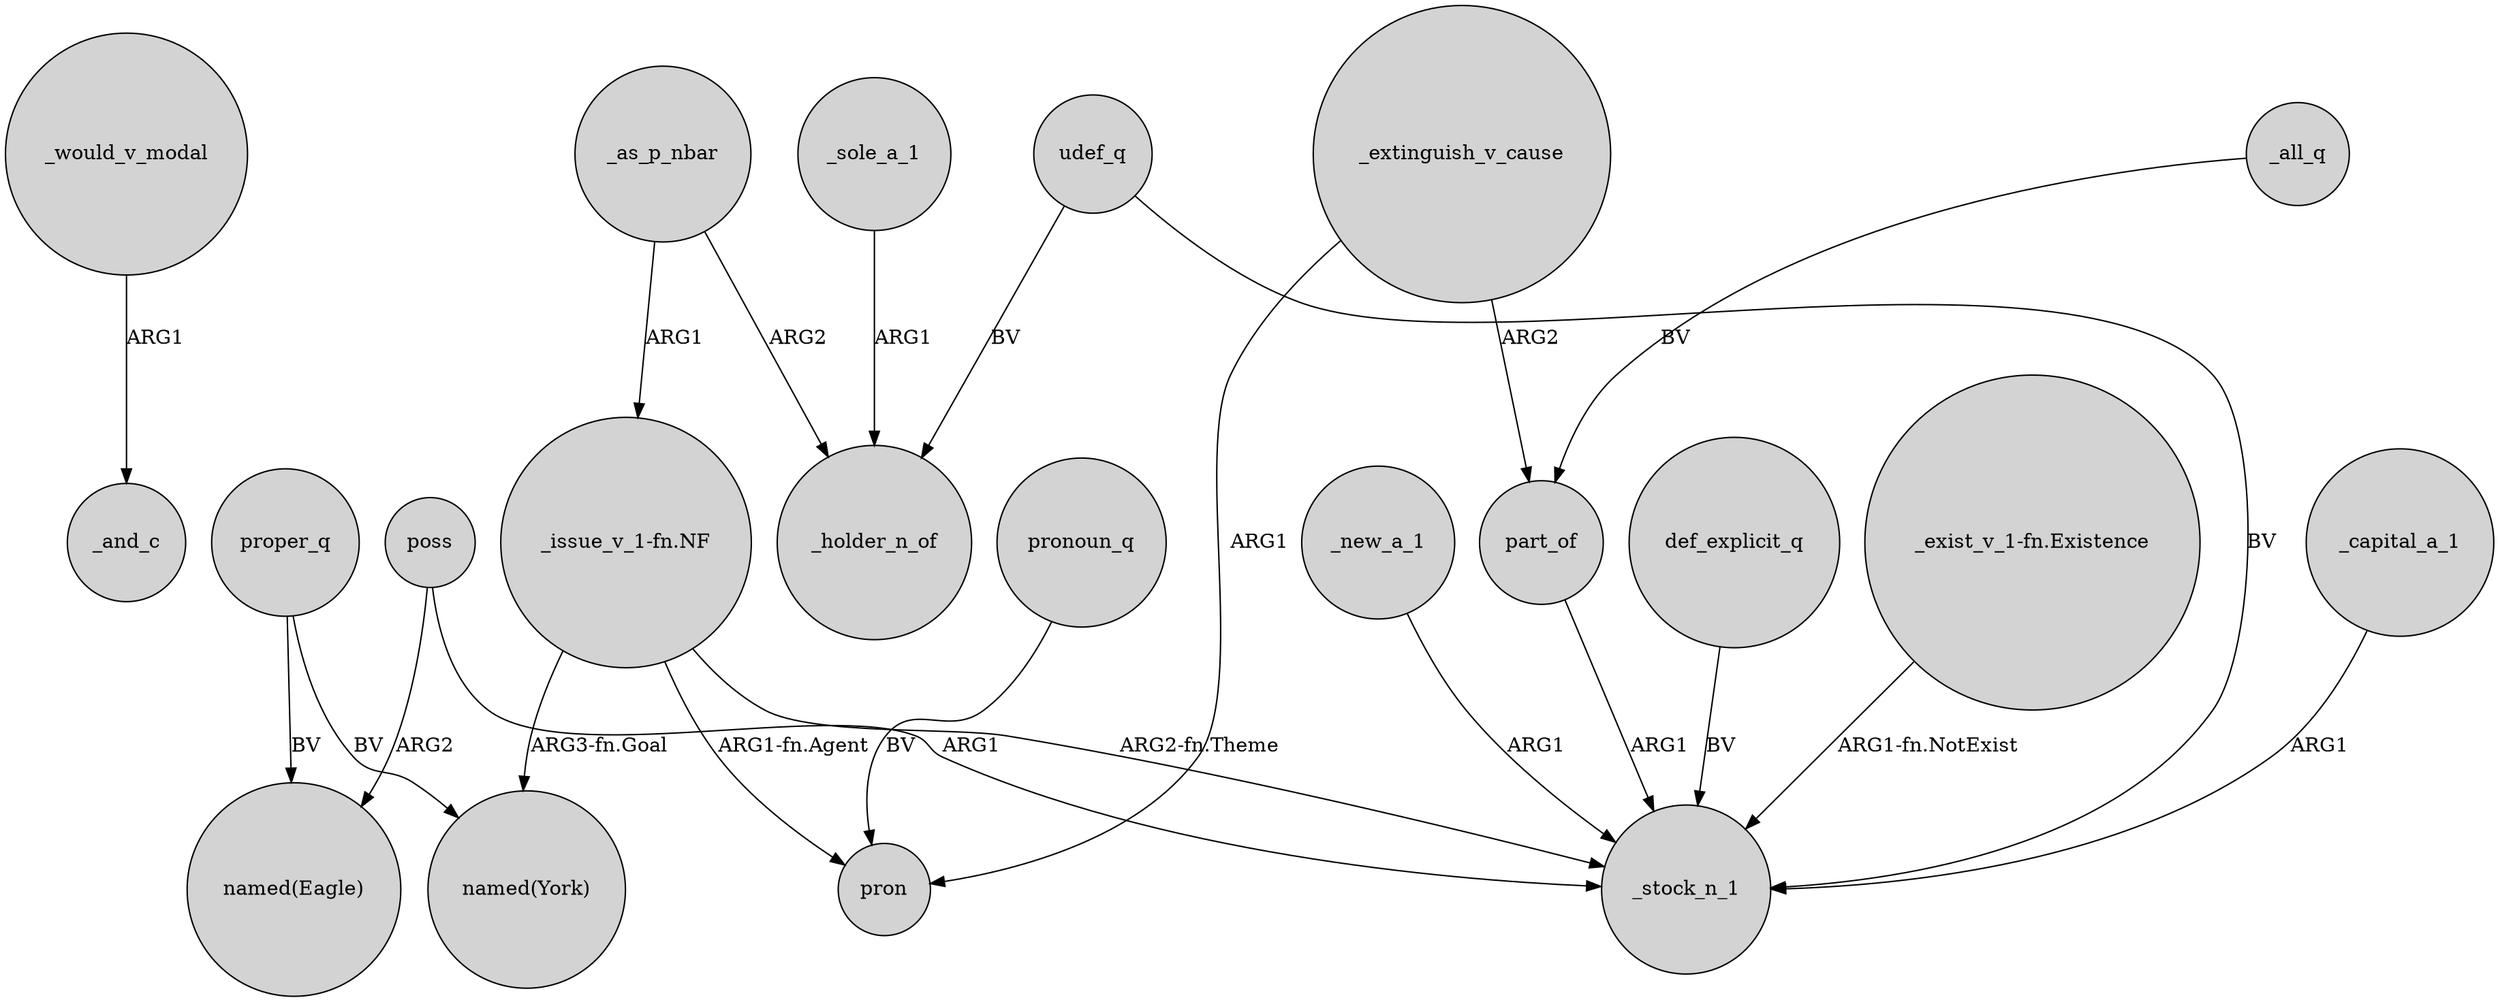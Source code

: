 digraph {
	node [shape=circle style=filled]
	_would_v_modal -> _and_c [label=ARG1]
	proper_q -> "named(Eagle)" [label=BV]
	poss -> "named(Eagle)" [label=ARG2]
	_all_q -> part_of [label=BV]
	part_of -> _stock_n_1 [label=ARG1]
	_capital_a_1 -> _stock_n_1 [label=ARG1]
	_new_a_1 -> _stock_n_1 [label=ARG1]
	_extinguish_v_cause -> pron [label=ARG1]
	poss -> _stock_n_1 [label=ARG1]
	_as_p_nbar -> "_issue_v_1-fn.NF" [label=ARG1]
	def_explicit_q -> _stock_n_1 [label=BV]
	"_issue_v_1-fn.NF" -> pron [label="ARG1-fn.Agent"]
	pronoun_q -> pron [label=BV]
	udef_q -> _stock_n_1 [label=BV]
	"_issue_v_1-fn.NF" -> _stock_n_1 [label="ARG2-fn.Theme"]
	udef_q -> _holder_n_of [label=BV]
	_as_p_nbar -> _holder_n_of [label=ARG2]
	"_exist_v_1-fn.Existence" -> _stock_n_1 [label="ARG1-fn.NotExist"]
	_extinguish_v_cause -> part_of [label=ARG2]
	proper_q -> "named(York)" [label=BV]
	_sole_a_1 -> _holder_n_of [label=ARG1]
	"_issue_v_1-fn.NF" -> "named(York)" [label="ARG3-fn.Goal"]
}
